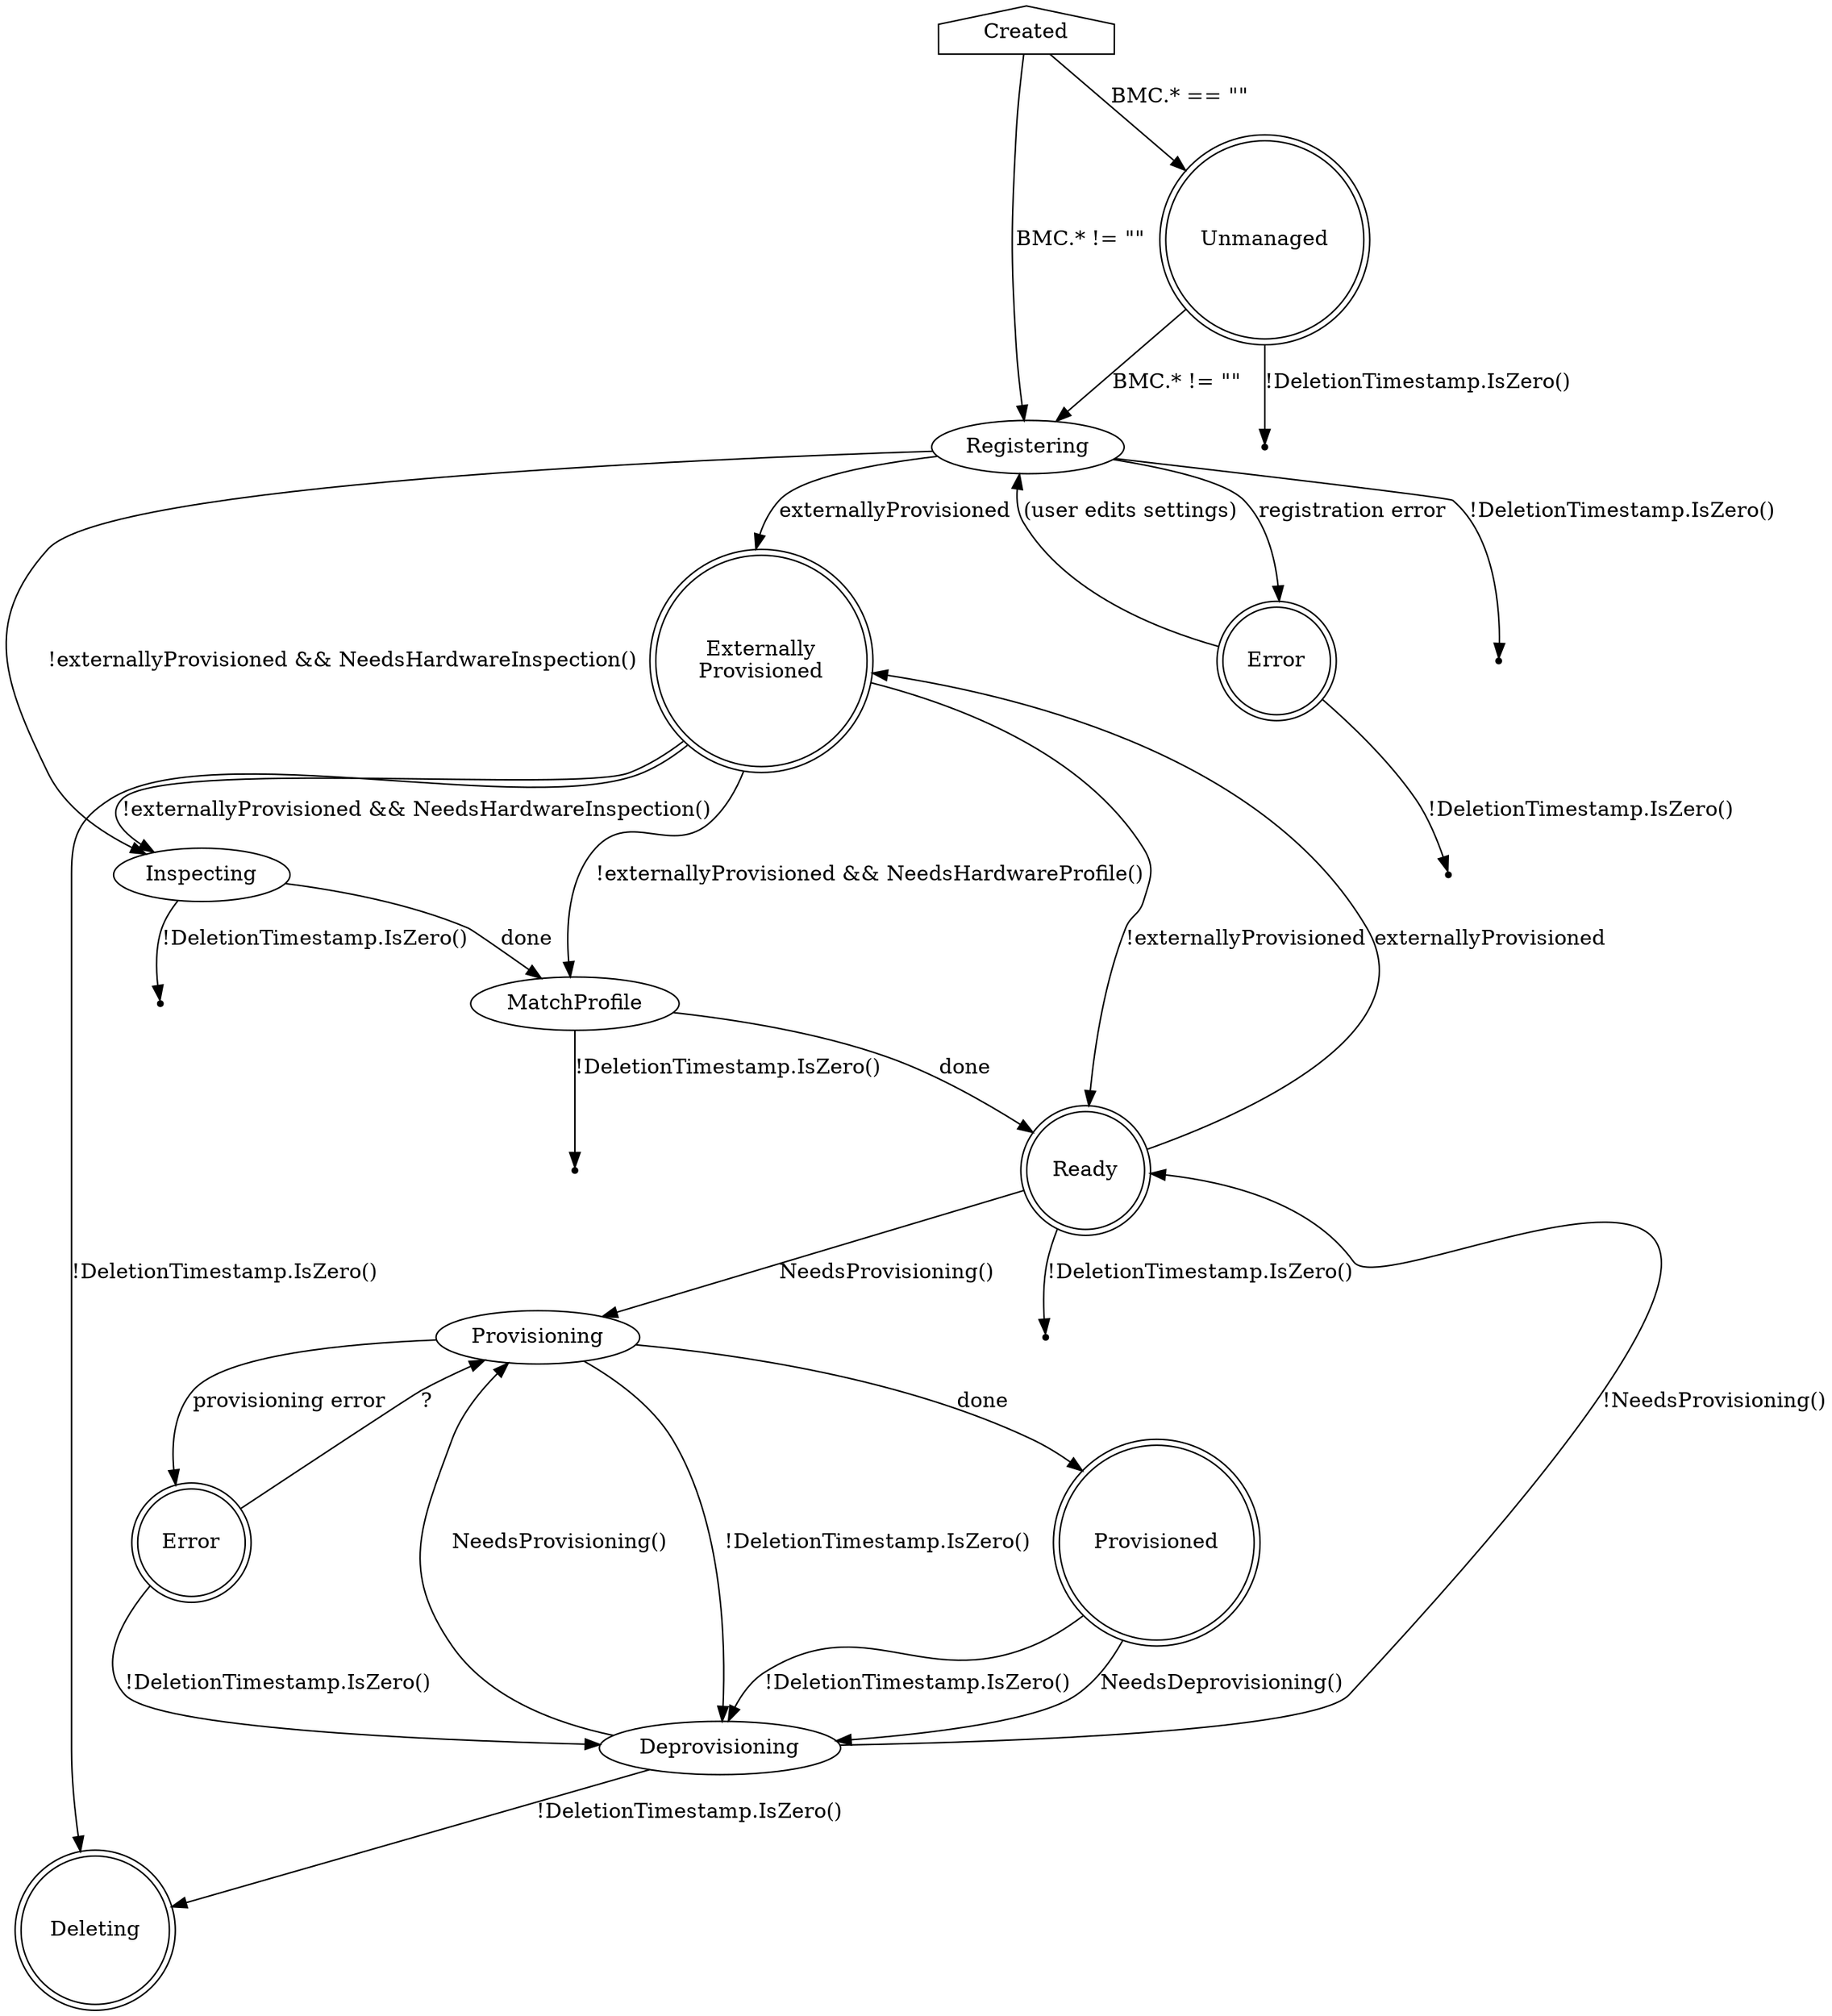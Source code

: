 digraph BaremetalHost {
    Created [shape=house]
    Created -> Unmanaged [label="BMC.* == \"\""]
    Created -> Registering [label="BMC.* != \"\""]

    Unmanaged [shape=doublecircle]
    Unmanaged -> Registering [label="BMC.* != \"\""]
    Unmanaged -> Deleting1 [label="!DeletionTimestamp.IsZero()"]

    Deleting1 [shape=point]

    ExternallyProvisioned [label="Externally\nProvisioned"]

    Registering -> Inspecting [label="!externallyProvisioned && NeedsHardwareInspection()"]
    Registering -> ExternallyProvisioned [label="externallyProvisioned"]
    Registering -> RegistrationError [shape=doublecircle label="registration error"]
    Registering -> Deleting2 [label="!DeletionTimestamp.IsZero()"]

    Deleting2 [shape=point]

    ExternallyProvisioned -> Inspecting [label="!externallyProvisioned && NeedsHardwareInspection()"]
    ExternallyProvisioned -> MatchProfile [label="!externallyProvisioned && NeedsHardwareProfile()"]
    ExternallyProvisioned -> Ready [label="!externallyProvisioned"]
    Ready -> ExternallyProvisioned [label="externallyProvisioned"]

    Inspecting -> MatchProfile [label="done"]
    Inspecting -> Deleting3 [label="!DeletionTimestamp.IsZero()"]

    Deleting3 [shape=point]

    MatchProfile -> Ready [label="done"]
    MatchProfile -> Deleting4 [label="!DeletionTimestamp.IsZero()"]

    Deleting4 [shape=point]

    RegistrationError [shape=doublecircle label="Error"]
    RegistrationError -> Registering [label="(user edits settings)"]
    RegistrationError -> Deleting5 [label="!DeletionTimestamp.IsZero()"]

    Deleting5 [shape=point]

    Ready [shape=doublecircle]
    Ready -> Provisioning [label="NeedsProvisioning()"]
    Ready -> Deleting6 [label="!DeletionTimestamp.IsZero()"]

    Deleting6 [shape=point]

    Provisioning -> Provisioned [label=done]
    Provisioning -> ProvisioningError [label="provisioning error"]
    Provisioning -> Deprovisioning [label="!DeletionTimestamp.IsZero()"]

    ProvisioningError [shape=doublecircle label="Error"]
    ProvisioningError -> Provisioning [label="?"]
    ProvisioningError -> Deprovisioning [label="!DeletionTimestamp.IsZero()"]

    Provisioned [shape=doublecircle]
    Provisioned -> Deprovisioning [label="NeedsDeprovisioning()"]
    Provisioned -> Deprovisioning [label="!DeletionTimestamp.IsZero()"]

    ExternallyProvisioned [shape=doublecircle]
    ExternallyProvisioned -> Deleting [label="!DeletionTimestamp.IsZero()"]

    Deprovisioning -> Provisioning [label="NeedsProvisioning()"]
    Deprovisioning -> Ready [label="!NeedsProvisioning()"]
    Deprovisioning -> Deleting [label="!DeletionTimestamp.IsZero()"]

    Deleting [shape=doublecircle]
}
